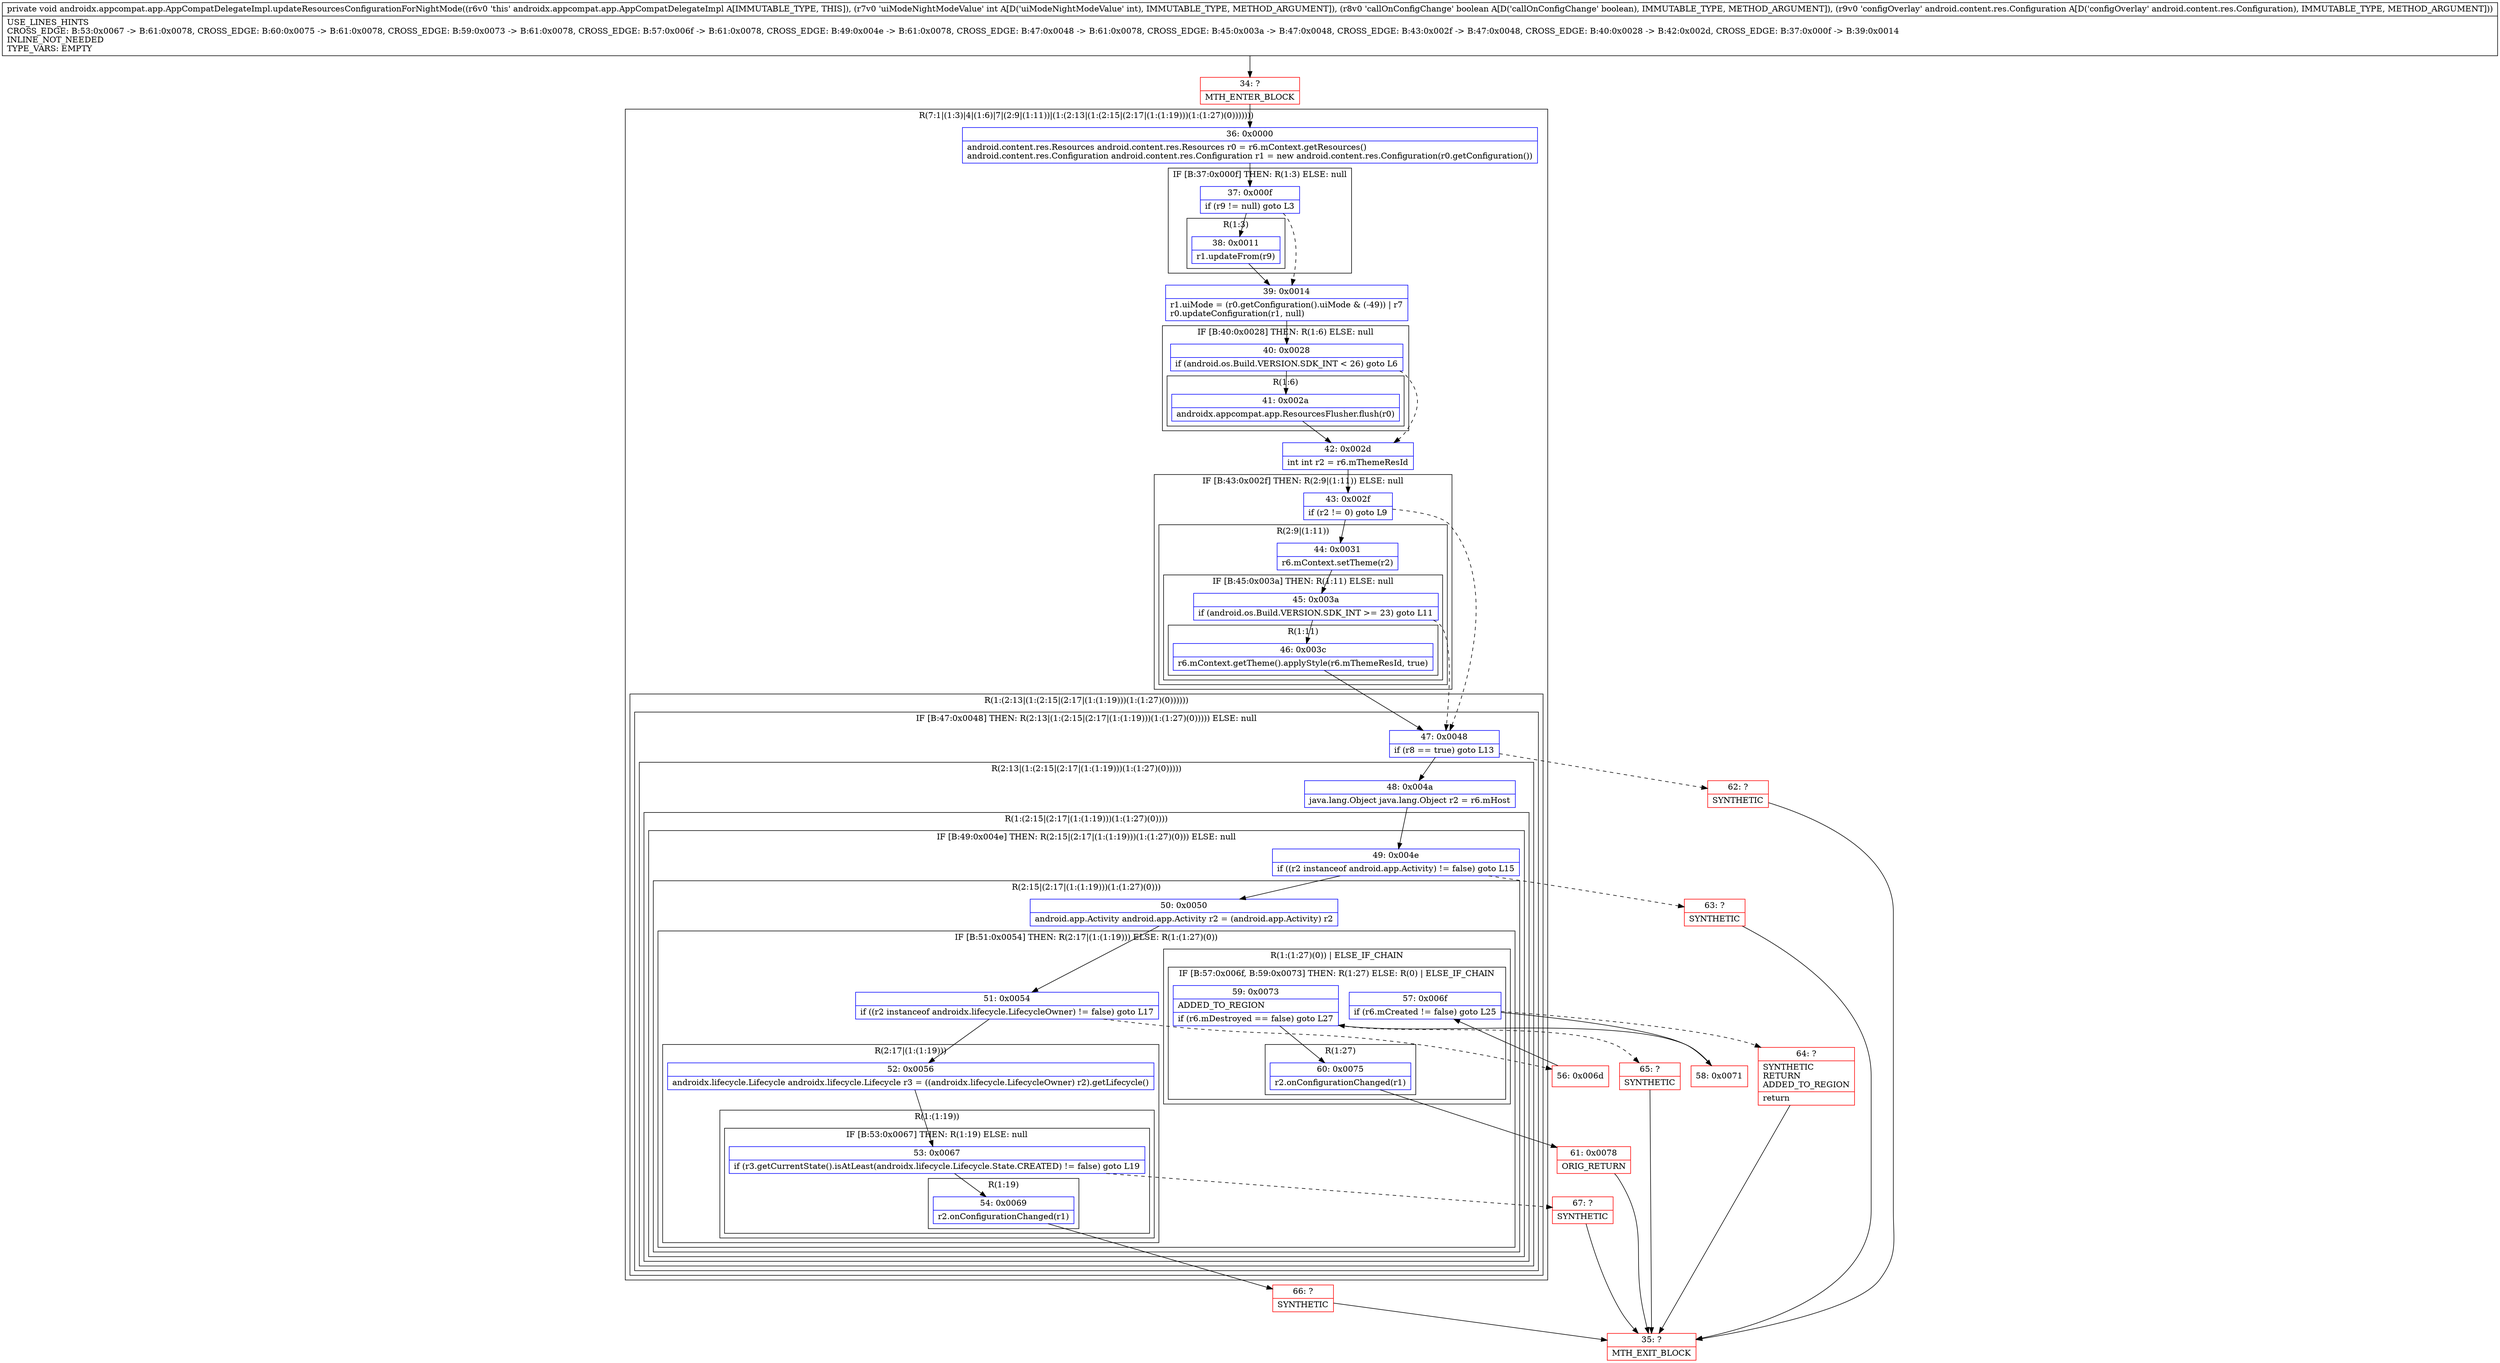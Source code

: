digraph "CFG forandroidx.appcompat.app.AppCompatDelegateImpl.updateResourcesConfigurationForNightMode(IZLandroid\/content\/res\/Configuration;)V" {
subgraph cluster_Region_27814332 {
label = "R(7:1|(1:3)|4|(1:6)|7|(2:9|(1:11))|(1:(2:13|(1:(2:15|(2:17|(1:(1:19)))(1:(1:27)(0)))))))";
node [shape=record,color=blue];
Node_36 [shape=record,label="{36\:\ 0x0000|android.content.res.Resources android.content.res.Resources r0 = r6.mContext.getResources()\landroid.content.res.Configuration android.content.res.Configuration r1 = new android.content.res.Configuration(r0.getConfiguration())\l}"];
subgraph cluster_IfRegion_1524426452 {
label = "IF [B:37:0x000f] THEN: R(1:3) ELSE: null";
node [shape=record,color=blue];
Node_37 [shape=record,label="{37\:\ 0x000f|if (r9 != null) goto L3\l}"];
subgraph cluster_Region_925190044 {
label = "R(1:3)";
node [shape=record,color=blue];
Node_38 [shape=record,label="{38\:\ 0x0011|r1.updateFrom(r9)\l}"];
}
}
Node_39 [shape=record,label="{39\:\ 0x0014|r1.uiMode = (r0.getConfiguration().uiMode & (\-49)) \| r7\lr0.updateConfiguration(r1, null)\l}"];
subgraph cluster_IfRegion_1801523454 {
label = "IF [B:40:0x0028] THEN: R(1:6) ELSE: null";
node [shape=record,color=blue];
Node_40 [shape=record,label="{40\:\ 0x0028|if (android.os.Build.VERSION.SDK_INT \< 26) goto L6\l}"];
subgraph cluster_Region_1398888164 {
label = "R(1:6)";
node [shape=record,color=blue];
Node_41 [shape=record,label="{41\:\ 0x002a|androidx.appcompat.app.ResourcesFlusher.flush(r0)\l}"];
}
}
Node_42 [shape=record,label="{42\:\ 0x002d|int int r2 = r6.mThemeResId\l}"];
subgraph cluster_IfRegion_464262631 {
label = "IF [B:43:0x002f] THEN: R(2:9|(1:11)) ELSE: null";
node [shape=record,color=blue];
Node_43 [shape=record,label="{43\:\ 0x002f|if (r2 != 0) goto L9\l}"];
subgraph cluster_Region_103327913 {
label = "R(2:9|(1:11))";
node [shape=record,color=blue];
Node_44 [shape=record,label="{44\:\ 0x0031|r6.mContext.setTheme(r2)\l}"];
subgraph cluster_IfRegion_2006045739 {
label = "IF [B:45:0x003a] THEN: R(1:11) ELSE: null";
node [shape=record,color=blue];
Node_45 [shape=record,label="{45\:\ 0x003a|if (android.os.Build.VERSION.SDK_INT \>= 23) goto L11\l}"];
subgraph cluster_Region_1403013533 {
label = "R(1:11)";
node [shape=record,color=blue];
Node_46 [shape=record,label="{46\:\ 0x003c|r6.mContext.getTheme().applyStyle(r6.mThemeResId, true)\l}"];
}
}
}
}
subgraph cluster_Region_1861742459 {
label = "R(1:(2:13|(1:(2:15|(2:17|(1:(1:19)))(1:(1:27)(0))))))";
node [shape=record,color=blue];
subgraph cluster_IfRegion_225637563 {
label = "IF [B:47:0x0048] THEN: R(2:13|(1:(2:15|(2:17|(1:(1:19)))(1:(1:27)(0))))) ELSE: null";
node [shape=record,color=blue];
Node_47 [shape=record,label="{47\:\ 0x0048|if (r8 == true) goto L13\l}"];
subgraph cluster_Region_537052425 {
label = "R(2:13|(1:(2:15|(2:17|(1:(1:19)))(1:(1:27)(0)))))";
node [shape=record,color=blue];
Node_48 [shape=record,label="{48\:\ 0x004a|java.lang.Object java.lang.Object r2 = r6.mHost\l}"];
subgraph cluster_Region_1950046642 {
label = "R(1:(2:15|(2:17|(1:(1:19)))(1:(1:27)(0))))";
node [shape=record,color=blue];
subgraph cluster_IfRegion_2140614157 {
label = "IF [B:49:0x004e] THEN: R(2:15|(2:17|(1:(1:19)))(1:(1:27)(0))) ELSE: null";
node [shape=record,color=blue];
Node_49 [shape=record,label="{49\:\ 0x004e|if ((r2 instanceof android.app.Activity) != false) goto L15\l}"];
subgraph cluster_Region_82779957 {
label = "R(2:15|(2:17|(1:(1:19)))(1:(1:27)(0)))";
node [shape=record,color=blue];
Node_50 [shape=record,label="{50\:\ 0x0050|android.app.Activity android.app.Activity r2 = (android.app.Activity) r2\l}"];
subgraph cluster_IfRegion_1195475681 {
label = "IF [B:51:0x0054] THEN: R(2:17|(1:(1:19))) ELSE: R(1:(1:27)(0))";
node [shape=record,color=blue];
Node_51 [shape=record,label="{51\:\ 0x0054|if ((r2 instanceof androidx.lifecycle.LifecycleOwner) != false) goto L17\l}"];
subgraph cluster_Region_1910320525 {
label = "R(2:17|(1:(1:19)))";
node [shape=record,color=blue];
Node_52 [shape=record,label="{52\:\ 0x0056|androidx.lifecycle.Lifecycle androidx.lifecycle.Lifecycle r3 = ((androidx.lifecycle.LifecycleOwner) r2).getLifecycle()\l}"];
subgraph cluster_Region_629541385 {
label = "R(1:(1:19))";
node [shape=record,color=blue];
subgraph cluster_IfRegion_930910973 {
label = "IF [B:53:0x0067] THEN: R(1:19) ELSE: null";
node [shape=record,color=blue];
Node_53 [shape=record,label="{53\:\ 0x0067|if (r3.getCurrentState().isAtLeast(androidx.lifecycle.Lifecycle.State.CREATED) != false) goto L19\l}"];
subgraph cluster_Region_8704276 {
label = "R(1:19)";
node [shape=record,color=blue];
Node_54 [shape=record,label="{54\:\ 0x0069|r2.onConfigurationChanged(r1)\l}"];
}
}
}
}
subgraph cluster_Region_1952163317 {
label = "R(1:(1:27)(0)) | ELSE_IF_CHAIN\l";
node [shape=record,color=blue];
subgraph cluster_IfRegion_1855340777 {
label = "IF [B:57:0x006f, B:59:0x0073] THEN: R(1:27) ELSE: R(0) | ELSE_IF_CHAIN\l";
node [shape=record,color=blue];
Node_57 [shape=record,label="{57\:\ 0x006f|if (r6.mCreated != false) goto L25\l}"];
Node_59 [shape=record,label="{59\:\ 0x0073|ADDED_TO_REGION\l|if (r6.mDestroyed == false) goto L27\l}"];
subgraph cluster_Region_1109638449 {
label = "R(1:27)";
node [shape=record,color=blue];
Node_60 [shape=record,label="{60\:\ 0x0075|r2.onConfigurationChanged(r1)\l}"];
}
subgraph cluster_Region_1078878784 {
label = "R(0)";
node [shape=record,color=blue];
}
}
}
}
}
}
}
}
}
}
}
Node_34 [shape=record,color=red,label="{34\:\ ?|MTH_ENTER_BLOCK\l}"];
Node_66 [shape=record,color=red,label="{66\:\ ?|SYNTHETIC\l}"];
Node_35 [shape=record,color=red,label="{35\:\ ?|MTH_EXIT_BLOCK\l}"];
Node_67 [shape=record,color=red,label="{67\:\ ?|SYNTHETIC\l}"];
Node_56 [shape=record,color=red,label="{56\:\ 0x006d}"];
Node_58 [shape=record,color=red,label="{58\:\ 0x0071}"];
Node_61 [shape=record,color=red,label="{61\:\ 0x0078|ORIG_RETURN\l}"];
Node_65 [shape=record,color=red,label="{65\:\ ?|SYNTHETIC\l}"];
Node_64 [shape=record,color=red,label="{64\:\ ?|SYNTHETIC\lRETURN\lADDED_TO_REGION\l|return\l}"];
Node_63 [shape=record,color=red,label="{63\:\ ?|SYNTHETIC\l}"];
Node_62 [shape=record,color=red,label="{62\:\ ?|SYNTHETIC\l}"];
MethodNode[shape=record,label="{private void androidx.appcompat.app.AppCompatDelegateImpl.updateResourcesConfigurationForNightMode((r6v0 'this' androidx.appcompat.app.AppCompatDelegateImpl A[IMMUTABLE_TYPE, THIS]), (r7v0 'uiModeNightModeValue' int A[D('uiModeNightModeValue' int), IMMUTABLE_TYPE, METHOD_ARGUMENT]), (r8v0 'callOnConfigChange' boolean A[D('callOnConfigChange' boolean), IMMUTABLE_TYPE, METHOD_ARGUMENT]), (r9v0 'configOverlay' android.content.res.Configuration A[D('configOverlay' android.content.res.Configuration), IMMUTABLE_TYPE, METHOD_ARGUMENT]))  | USE_LINES_HINTS\lCROSS_EDGE: B:53:0x0067 \-\> B:61:0x0078, CROSS_EDGE: B:60:0x0075 \-\> B:61:0x0078, CROSS_EDGE: B:59:0x0073 \-\> B:61:0x0078, CROSS_EDGE: B:57:0x006f \-\> B:61:0x0078, CROSS_EDGE: B:49:0x004e \-\> B:61:0x0078, CROSS_EDGE: B:47:0x0048 \-\> B:61:0x0078, CROSS_EDGE: B:45:0x003a \-\> B:47:0x0048, CROSS_EDGE: B:43:0x002f \-\> B:47:0x0048, CROSS_EDGE: B:40:0x0028 \-\> B:42:0x002d, CROSS_EDGE: B:37:0x000f \-\> B:39:0x0014\lINLINE_NOT_NEEDED\lTYPE_VARS: EMPTY\l}"];
MethodNode -> Node_34;Node_36 -> Node_37;
Node_37 -> Node_38;
Node_37 -> Node_39[style=dashed];
Node_38 -> Node_39;
Node_39 -> Node_40;
Node_40 -> Node_41;
Node_40 -> Node_42[style=dashed];
Node_41 -> Node_42;
Node_42 -> Node_43;
Node_43 -> Node_44;
Node_43 -> Node_47[style=dashed];
Node_44 -> Node_45;
Node_45 -> Node_46;
Node_45 -> Node_47[style=dashed];
Node_46 -> Node_47;
Node_47 -> Node_48;
Node_47 -> Node_62[style=dashed];
Node_48 -> Node_49;
Node_49 -> Node_50;
Node_49 -> Node_63[style=dashed];
Node_50 -> Node_51;
Node_51 -> Node_52;
Node_51 -> Node_56[style=dashed];
Node_52 -> Node_53;
Node_53 -> Node_54;
Node_53 -> Node_67[style=dashed];
Node_54 -> Node_66;
Node_57 -> Node_58;
Node_57 -> Node_64[style=dashed];
Node_59 -> Node_60;
Node_59 -> Node_65[style=dashed];
Node_60 -> Node_61;
Node_34 -> Node_36;
Node_66 -> Node_35;
Node_67 -> Node_35;
Node_56 -> Node_57;
Node_58 -> Node_59;
Node_61 -> Node_35;
Node_65 -> Node_35;
Node_64 -> Node_35;
Node_63 -> Node_35;
Node_62 -> Node_35;
}

